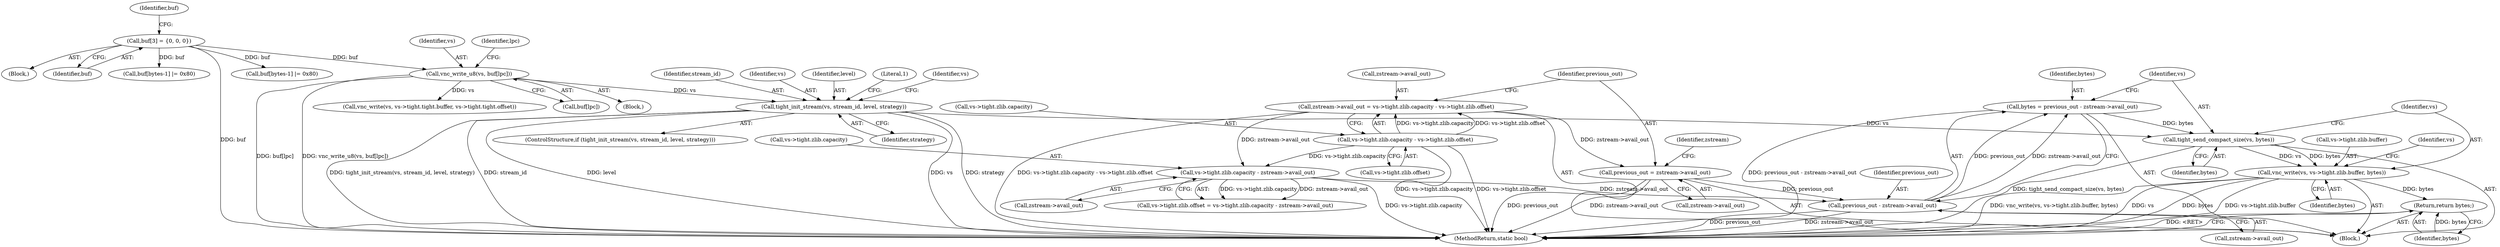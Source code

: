 digraph "0_qemu_9f64916da20eea67121d544698676295bbb105a7_0@API" {
"1000807" [label="(Call,tight_send_compact_size(vs, bytes))"];
"1000679" [label="(Call,tight_init_stream(vs, stream_id, level, strategy))"];
"1000637" [label="(Call,vnc_write_u8(vs, buf[lpc]))"];
"1000573" [label="(Call,buf[3] = {0, 0, 0})"];
"1000800" [label="(Call,bytes = previous_out - zstream->avail_out)"];
"1000802" [label="(Call,previous_out - zstream->avail_out)"];
"1000758" [label="(Call,previous_out = zstream->avail_out)"];
"1000739" [label="(Call,zstream->avail_out = vs->tight.zlib.capacity - vs->tight.zlib.offset)"];
"1000743" [label="(Call,vs->tight.zlib.capacity - vs->tight.zlib.offset)"];
"1000789" [label="(Call,vs->tight.zlib.capacity - zstream->avail_out)"];
"1000810" [label="(Call,vnc_write(vs, vs->tight.zlib.buffer, bytes))"];
"1000827" [label="(Return,return bytes;)"];
"1000642" [label="(Block,)"];
"1000739" [label="(Call,zstream->avail_out = vs->tight.zlib.capacity - vs->tight.zlib.offset)"];
"1000781" [label="(Call,vs->tight.zlib.offset = vs->tight.zlib.capacity - zstream->avail_out)"];
"1000812" [label="(Call,vs->tight.zlib.buffer)"];
"1000828" [label="(Identifier,bytes)"];
"1000808" [label="(Identifier,vs)"];
"1000678" [label="(ControlStructure,if (tight_init_stream(vs, stream_id, level, strategy)))"];
"1000743" [label="(Call,vs->tight.zlib.capacity - vs->tight.zlib.offset)"];
"1000681" [label="(Identifier,stream_id)"];
"1000758" [label="(Call,previous_out = zstream->avail_out)"];
"1000638" [label="(Identifier,vs)"];
"1000797" [label="(Call,zstream->avail_out)"];
"1000760" [label="(Call,zstream->avail_out)"];
"1000789" [label="(Call,vs->tight.zlib.capacity - zstream->avail_out)"];
"1000759" [label="(Identifier,previous_out)"];
"1000765" [label="(Identifier,zstream)"];
"1000807" [label="(Call,tight_send_compact_size(vs, bytes))"];
"1000683" [label="(Identifier,strategy)"];
"1000635" [label="(Identifier,lpc)"];
"1000639" [label="(Call,buf[lpc])"];
"1000790" [label="(Call,vs->tight.zlib.capacity)"];
"1000824" [label="(Identifier,vs)"];
"1000637" [label="(Call,vnc_write_u8(vs, buf[lpc]))"];
"1000803" [label="(Identifier,previous_out)"];
"1000811" [label="(Identifier,vs)"];
"1000680" [label="(Identifier,vs)"];
"1000804" [label="(Call,zstream->avail_out)"];
"1000744" [label="(Call,vs->tight.zlib.capacity)"];
"1000610" [label="(Call,buf[bytes-1] |= 0x80)"];
"1000800" [label="(Call,bytes = previous_out - zstream->avail_out)"];
"1000636" [label="(Block,)"];
"1000946" [label="(MethodReturn,static bool)"];
"1000751" [label="(Call,vs->tight.zlib.offset)"];
"1000588" [label="(Call,buf[bytes-1] |= 0x80)"];
"1000740" [label="(Call,zstream->avail_out)"];
"1000563" [label="(Block,)"];
"1000802" [label="(Call,previous_out - zstream->avail_out)"];
"1000810" [label="(Call,vnc_write(vs, vs->tight.zlib.buffer, bytes))"];
"1000682" [label="(Identifier,level)"];
"1000573" [label="(Call,buf[3] = {0, 0, 0})"];
"1000827" [label="(Return,return bytes;)"];
"1000679" [label="(Call,tight_init_stream(vs, stream_id, level, strategy))"];
"1000687" [label="(Literal,1)"];
"1000809" [label="(Identifier,bytes)"];
"1000577" [label="(Identifier,buf)"];
"1000801" [label="(Identifier,bytes)"];
"1000819" [label="(Identifier,bytes)"];
"1000692" [label="(Identifier,vs)"];
"1000574" [label="(Identifier,buf)"];
"1000660" [label="(Call,vnc_write(vs, vs->tight.tight.buffer, vs->tight.tight.offset))"];
"1000807" -> "1000642"  [label="AST: "];
"1000807" -> "1000809"  [label="CFG: "];
"1000808" -> "1000807"  [label="AST: "];
"1000809" -> "1000807"  [label="AST: "];
"1000811" -> "1000807"  [label="CFG: "];
"1000807" -> "1000946"  [label="DDG: tight_send_compact_size(vs, bytes)"];
"1000679" -> "1000807"  [label="DDG: vs"];
"1000800" -> "1000807"  [label="DDG: bytes"];
"1000807" -> "1000810"  [label="DDG: vs"];
"1000807" -> "1000810"  [label="DDG: bytes"];
"1000679" -> "1000678"  [label="AST: "];
"1000679" -> "1000683"  [label="CFG: "];
"1000680" -> "1000679"  [label="AST: "];
"1000681" -> "1000679"  [label="AST: "];
"1000682" -> "1000679"  [label="AST: "];
"1000683" -> "1000679"  [label="AST: "];
"1000687" -> "1000679"  [label="CFG: "];
"1000692" -> "1000679"  [label="CFG: "];
"1000679" -> "1000946"  [label="DDG: stream_id"];
"1000679" -> "1000946"  [label="DDG: level"];
"1000679" -> "1000946"  [label="DDG: vs"];
"1000679" -> "1000946"  [label="DDG: strategy"];
"1000679" -> "1000946"  [label="DDG: tight_init_stream(vs, stream_id, level, strategy)"];
"1000637" -> "1000679"  [label="DDG: vs"];
"1000637" -> "1000636"  [label="AST: "];
"1000637" -> "1000639"  [label="CFG: "];
"1000638" -> "1000637"  [label="AST: "];
"1000639" -> "1000637"  [label="AST: "];
"1000635" -> "1000637"  [label="CFG: "];
"1000637" -> "1000946"  [label="DDG: buf[lpc]"];
"1000637" -> "1000946"  [label="DDG: vnc_write_u8(vs, buf[lpc])"];
"1000573" -> "1000637"  [label="DDG: buf"];
"1000637" -> "1000660"  [label="DDG: vs"];
"1000573" -> "1000563"  [label="AST: "];
"1000573" -> "1000574"  [label="CFG: "];
"1000574" -> "1000573"  [label="AST: "];
"1000577" -> "1000573"  [label="CFG: "];
"1000573" -> "1000946"  [label="DDG: buf"];
"1000573" -> "1000588"  [label="DDG: buf"];
"1000573" -> "1000610"  [label="DDG: buf"];
"1000800" -> "1000642"  [label="AST: "];
"1000800" -> "1000802"  [label="CFG: "];
"1000801" -> "1000800"  [label="AST: "];
"1000802" -> "1000800"  [label="AST: "];
"1000808" -> "1000800"  [label="CFG: "];
"1000800" -> "1000946"  [label="DDG: previous_out - zstream->avail_out"];
"1000802" -> "1000800"  [label="DDG: previous_out"];
"1000802" -> "1000800"  [label="DDG: zstream->avail_out"];
"1000802" -> "1000804"  [label="CFG: "];
"1000803" -> "1000802"  [label="AST: "];
"1000804" -> "1000802"  [label="AST: "];
"1000802" -> "1000946"  [label="DDG: previous_out"];
"1000802" -> "1000946"  [label="DDG: zstream->avail_out"];
"1000758" -> "1000802"  [label="DDG: previous_out"];
"1000789" -> "1000802"  [label="DDG: zstream->avail_out"];
"1000758" -> "1000642"  [label="AST: "];
"1000758" -> "1000760"  [label="CFG: "];
"1000759" -> "1000758"  [label="AST: "];
"1000760" -> "1000758"  [label="AST: "];
"1000765" -> "1000758"  [label="CFG: "];
"1000758" -> "1000946"  [label="DDG: zstream->avail_out"];
"1000758" -> "1000946"  [label="DDG: previous_out"];
"1000739" -> "1000758"  [label="DDG: zstream->avail_out"];
"1000739" -> "1000642"  [label="AST: "];
"1000739" -> "1000743"  [label="CFG: "];
"1000740" -> "1000739"  [label="AST: "];
"1000743" -> "1000739"  [label="AST: "];
"1000759" -> "1000739"  [label="CFG: "];
"1000739" -> "1000946"  [label="DDG: vs->tight.zlib.capacity - vs->tight.zlib.offset"];
"1000743" -> "1000739"  [label="DDG: vs->tight.zlib.capacity"];
"1000743" -> "1000739"  [label="DDG: vs->tight.zlib.offset"];
"1000739" -> "1000789"  [label="DDG: zstream->avail_out"];
"1000743" -> "1000751"  [label="CFG: "];
"1000744" -> "1000743"  [label="AST: "];
"1000751" -> "1000743"  [label="AST: "];
"1000743" -> "1000946"  [label="DDG: vs->tight.zlib.offset"];
"1000743" -> "1000946"  [label="DDG: vs->tight.zlib.capacity"];
"1000743" -> "1000789"  [label="DDG: vs->tight.zlib.capacity"];
"1000789" -> "1000781"  [label="AST: "];
"1000789" -> "1000797"  [label="CFG: "];
"1000790" -> "1000789"  [label="AST: "];
"1000797" -> "1000789"  [label="AST: "];
"1000781" -> "1000789"  [label="CFG: "];
"1000789" -> "1000946"  [label="DDG: vs->tight.zlib.capacity"];
"1000789" -> "1000781"  [label="DDG: vs->tight.zlib.capacity"];
"1000789" -> "1000781"  [label="DDG: zstream->avail_out"];
"1000810" -> "1000642"  [label="AST: "];
"1000810" -> "1000819"  [label="CFG: "];
"1000811" -> "1000810"  [label="AST: "];
"1000812" -> "1000810"  [label="AST: "];
"1000819" -> "1000810"  [label="AST: "];
"1000824" -> "1000810"  [label="CFG: "];
"1000810" -> "1000946"  [label="DDG: vnc_write(vs, vs->tight.zlib.buffer, bytes)"];
"1000810" -> "1000946"  [label="DDG: vs"];
"1000810" -> "1000946"  [label="DDG: bytes"];
"1000810" -> "1000946"  [label="DDG: vs->tight.zlib.buffer"];
"1000810" -> "1000827"  [label="DDG: bytes"];
"1000827" -> "1000642"  [label="AST: "];
"1000827" -> "1000828"  [label="CFG: "];
"1000828" -> "1000827"  [label="AST: "];
"1000946" -> "1000827"  [label="CFG: "];
"1000827" -> "1000946"  [label="DDG: <RET>"];
"1000828" -> "1000827"  [label="DDG: bytes"];
}
